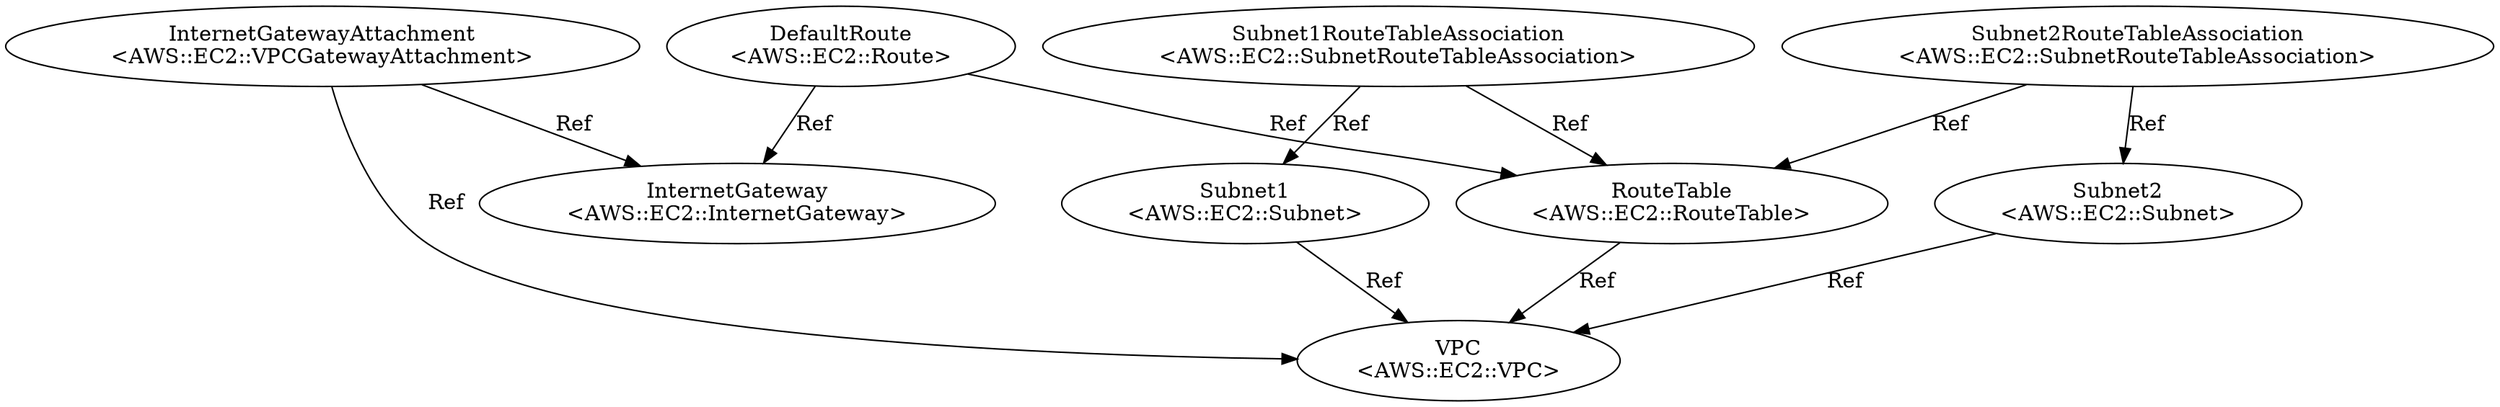 digraph "template" {
VPC [label="VPC\n<AWS::EC2::VPC>"];
InternetGateway [label="InternetGateway\n<AWS::EC2::InternetGateway>"];
InternetGatewayAttachment [label="InternetGatewayAttachment\n<AWS::EC2::VPCGatewayAttachment>"];
Subnet1 [label="Subnet1\n<AWS::EC2::Subnet>"];
Subnet2 [label="Subnet2\n<AWS::EC2::Subnet>"];
RouteTable [label="RouteTable\n<AWS::EC2::RouteTable>"];
DefaultRoute [label="DefaultRoute\n<AWS::EC2::Route>"];
Subnet1RouteTableAssociation [label="Subnet1RouteTableAssociation\n<AWS::EC2::SubnetRouteTableAssociation>"];
Subnet2RouteTableAssociation [label="Subnet2RouteTableAssociation\n<AWS::EC2::SubnetRouteTableAssociation>"];
InternetGatewayAttachment -> InternetGateway  [key=0, label=Ref];
InternetGatewayAttachment -> VPC  [key=0, label=Ref];
Subnet1 -> VPC  [key=0, label=Ref];
Subnet2 -> VPC  [key=0, label=Ref];
RouteTable -> VPC  [key=0, label=Ref];
DefaultRoute -> RouteTable  [key=0, label=Ref];
DefaultRoute -> InternetGateway  [key=0, label=Ref];
Subnet1RouteTableAssociation -> RouteTable  [key=0, label=Ref];
Subnet1RouteTableAssociation -> Subnet1  [key=0, label=Ref];
Subnet2RouteTableAssociation -> RouteTable  [key=0, label=Ref];
Subnet2RouteTableAssociation -> Subnet2  [key=0, label=Ref];
}
